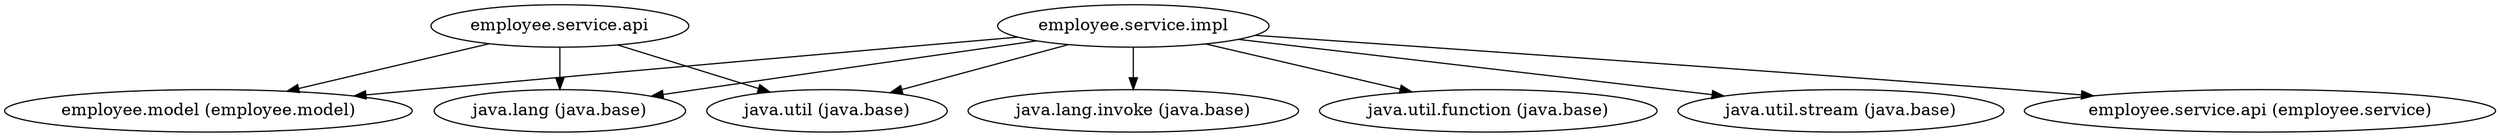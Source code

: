 digraph "employee.service" {
    // Path: /Users/hakan/IdeaProjects/jigsaw/requires-transitive/jar/employee.service-1.0.jar
   "employee.service.api"                             -> "employee.model (employee.model)";
   "employee.service.api"                             -> "java.lang (java.base)";
   "employee.service.api"                             -> "java.util (java.base)";
   "employee.service.impl"                            -> "employee.model (employee.model)";
   "employee.service.impl"                            -> "employee.service.api (employee.service)";
   "employee.service.impl"                            -> "java.lang (java.base)";
   "employee.service.impl"                            -> "java.lang.invoke (java.base)";
   "employee.service.impl"                            -> "java.util (java.base)";
   "employee.service.impl"                            -> "java.util.function (java.base)";
   "employee.service.impl"                            -> "java.util.stream (java.base)";
}
